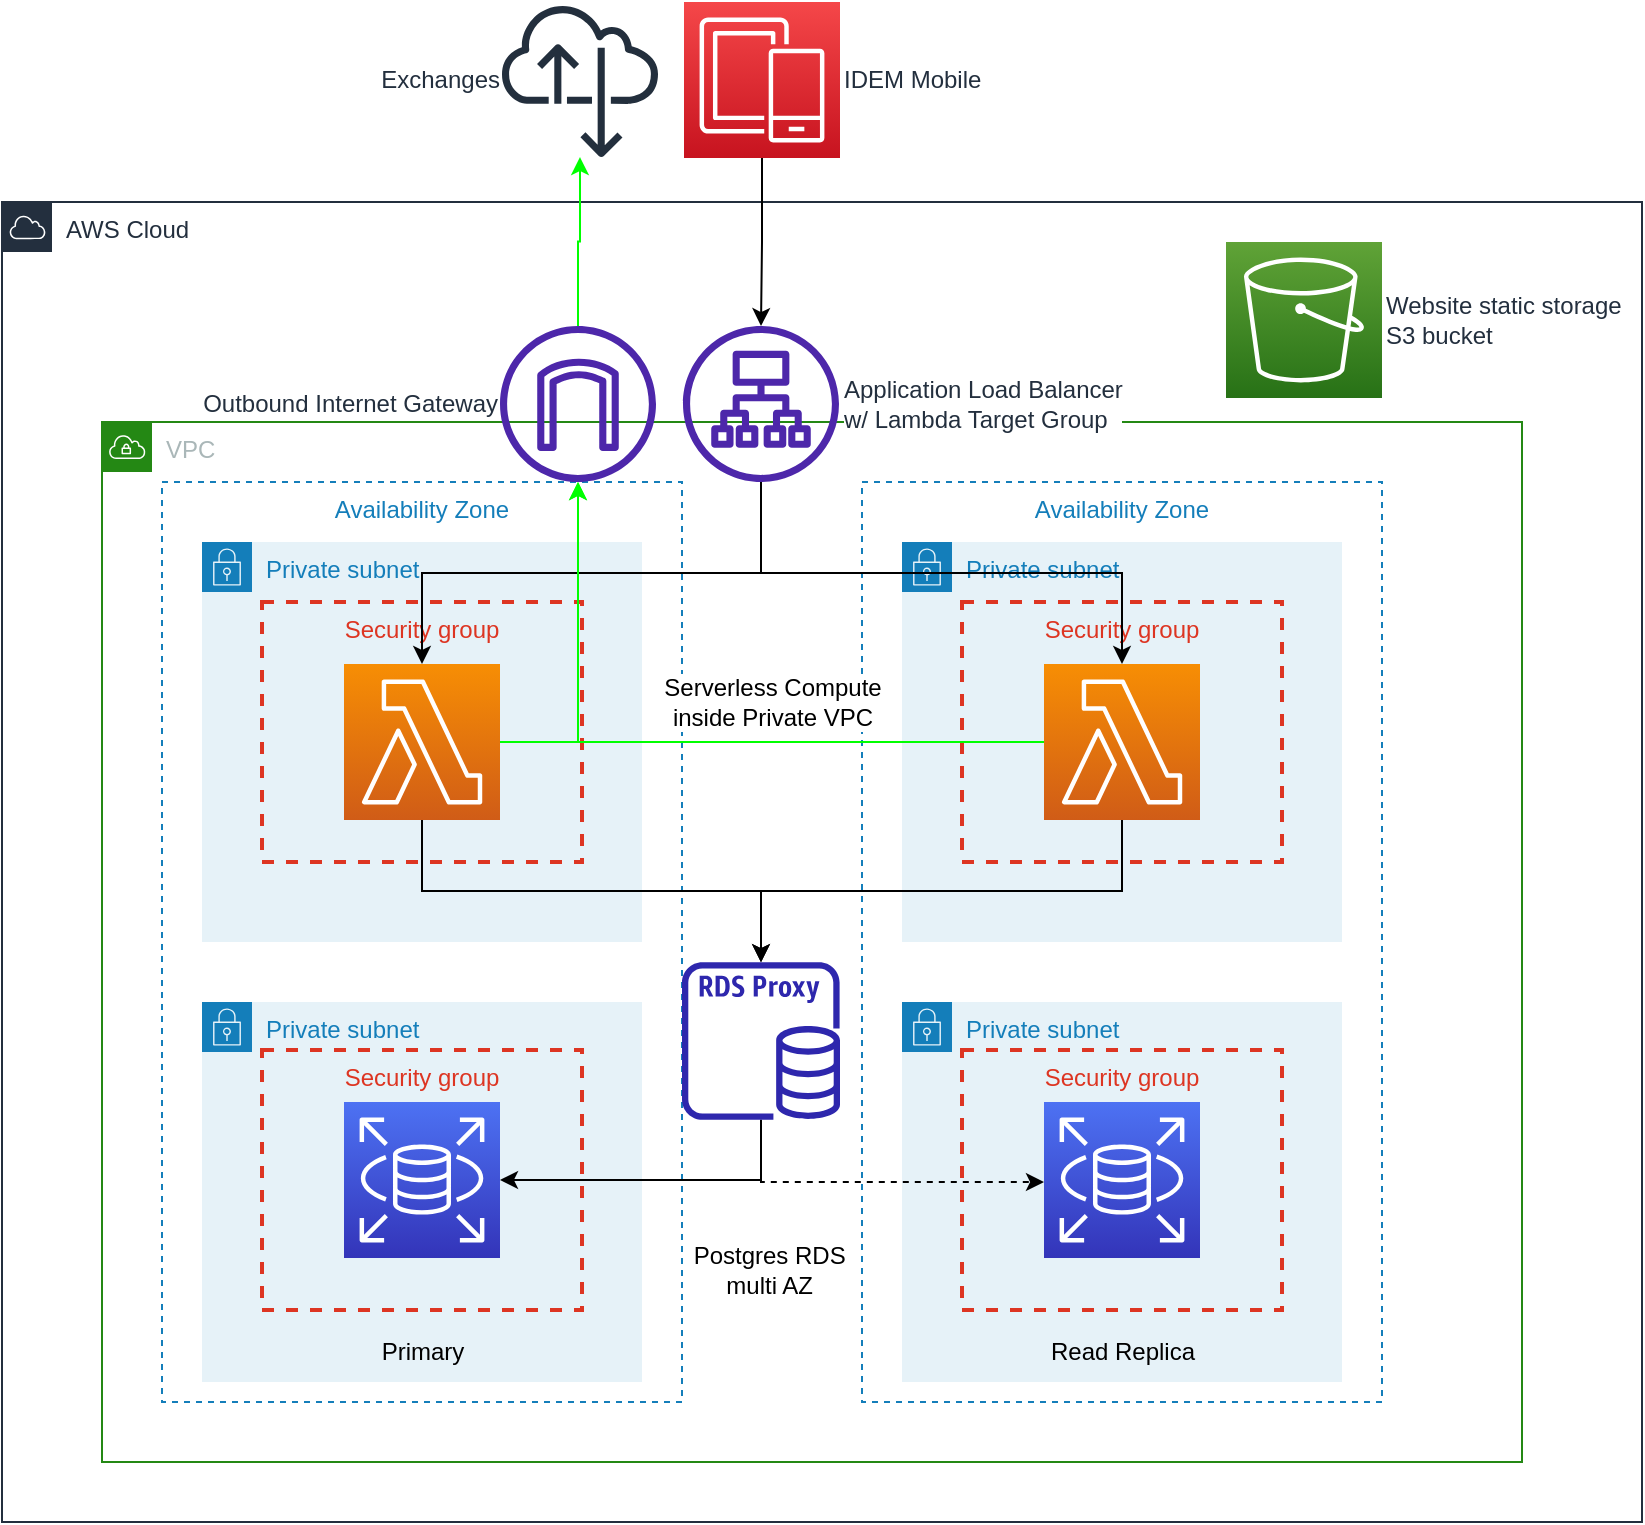 <mxfile version="20.2.7" type="device"><diagram id="dNTecjOOla4_LywCvUip" name="Page-1"><mxGraphModel dx="745" dy="1551" grid="1" gridSize="10" guides="1" tooltips="1" connect="1" arrows="1" fold="1" page="1" pageScale="1" pageWidth="850" pageHeight="1100" math="0" shadow="0"><root><mxCell id="0"/><mxCell id="1" parent="0"/><mxCell id="mjMqk0WKn_rL0cTipOm2-1" value="VPC" style="points=[[0,0],[0.25,0],[0.5,0],[0.75,0],[1,0],[1,0.25],[1,0.5],[1,0.75],[1,1],[0.75,1],[0.5,1],[0.25,1],[0,1],[0,0.75],[0,0.5],[0,0.25]];outlineConnect=0;gradientColor=none;html=1;whiteSpace=wrap;fontSize=12;fontStyle=0;container=1;pointerEvents=0;collapsible=0;recursiveResize=0;shape=mxgraph.aws4.group;grIcon=mxgraph.aws4.group_vpc;strokeColor=#248814;fillColor=none;verticalAlign=top;align=left;spacingLeft=30;fontColor=#AAB7B8;dashed=0;" vertex="1" parent="1"><mxGeometry x="140" y="10" width="710" height="520" as="geometry"/></mxCell><mxCell id="mjMqk0WKn_rL0cTipOm2-2" value="Availability Zone" style="fillColor=none;strokeColor=#147EBA;dashed=1;verticalAlign=top;fontStyle=0;fontColor=#147EBA;" vertex="1" parent="mjMqk0WKn_rL0cTipOm2-1"><mxGeometry x="30" y="30" width="260" height="460" as="geometry"/></mxCell><mxCell id="mjMqk0WKn_rL0cTipOm2-41" value="Outbound Internet Gateway" style="sketch=0;outlineConnect=0;fontColor=#232F3E;gradientColor=none;fillColor=#4D27AA;strokeColor=none;dashed=0;verticalLabelPosition=middle;verticalAlign=middle;align=right;html=1;fontSize=12;fontStyle=0;aspect=fixed;pointerEvents=1;shape=mxgraph.aws4.internet_gateway;labelBackgroundColor=default;labelPosition=left;" vertex="1" parent="mjMqk0WKn_rL0cTipOm2-1"><mxGeometry x="199" y="-48" width="78" height="78" as="geometry"/></mxCell><mxCell id="mjMqk0WKn_rL0cTipOm2-12" value="AWS Cloud" style="points=[[0,0],[0.25,0],[0.5,0],[0.75,0],[1,0],[1,0.25],[1,0.5],[1,0.75],[1,1],[0.75,1],[0.5,1],[0.25,1],[0,1],[0,0.75],[0,0.5],[0,0.25]];outlineConnect=0;gradientColor=none;html=1;whiteSpace=wrap;fontSize=12;fontStyle=0;container=0;pointerEvents=0;collapsible=0;recursiveResize=0;shape=mxgraph.aws4.group;grIcon=mxgraph.aws4.group_aws_cloud;strokeColor=#232F3E;fillColor=none;verticalAlign=top;align=left;spacingLeft=30;fontColor=#232F3E;dashed=0;" vertex="1" parent="1"><mxGeometry x="90" y="-100" width="820" height="660" as="geometry"/></mxCell><mxCell id="mjMqk0WKn_rL0cTipOm2-19" value="Availability Zone" style="fillColor=none;strokeColor=#147EBA;dashed=1;verticalAlign=top;fontStyle=0;fontColor=#147EBA;" vertex="1" parent="1"><mxGeometry x="520" y="40" width="260" height="460" as="geometry"/></mxCell><mxCell id="mjMqk0WKn_rL0cTipOm2-20" value="Private subnet" style="points=[[0,0],[0.25,0],[0.5,0],[0.75,0],[1,0],[1,0.25],[1,0.5],[1,0.75],[1,1],[0.75,1],[0.5,1],[0.25,1],[0,1],[0,0.75],[0,0.5],[0,0.25]];outlineConnect=0;gradientColor=none;html=1;whiteSpace=wrap;fontSize=12;fontStyle=0;container=1;pointerEvents=0;collapsible=0;recursiveResize=0;shape=mxgraph.aws4.group;grIcon=mxgraph.aws4.group_security_group;grStroke=0;strokeColor=#147EBA;fillColor=#E6F2F8;verticalAlign=top;align=left;spacingLeft=30;fontColor=#147EBA;dashed=0;" vertex="1" parent="1"><mxGeometry x="540" y="70" width="220" height="200" as="geometry"/></mxCell><mxCell id="mjMqk0WKn_rL0cTipOm2-21" value="Security group" style="fillColor=none;strokeColor=#DD3522;verticalAlign=top;fontStyle=0;fontColor=#DD3522;dashed=1;strokeWidth=2;" vertex="1" parent="mjMqk0WKn_rL0cTipOm2-20"><mxGeometry x="30" y="30" width="160" height="130" as="geometry"/></mxCell><mxCell id="mjMqk0WKn_rL0cTipOm2-22" value="" style="sketch=0;points=[[0,0,0],[0.25,0,0],[0.5,0,0],[0.75,0,0],[1,0,0],[0,1,0],[0.25,1,0],[0.5,1,0],[0.75,1,0],[1,1,0],[0,0.25,0],[0,0.5,0],[0,0.75,0],[1,0.25,0],[1,0.5,0],[1,0.75,0]];outlineConnect=0;fontColor=#232F3E;gradientColor=#F78E04;gradientDirection=north;fillColor=#D05C17;strokeColor=#ffffff;dashed=0;verticalLabelPosition=bottom;verticalAlign=top;align=center;html=1;fontSize=12;fontStyle=0;aspect=fixed;shape=mxgraph.aws4.resourceIcon;resIcon=mxgraph.aws4.lambda;" vertex="1" parent="mjMqk0WKn_rL0cTipOm2-20"><mxGeometry x="71" y="61" width="78" height="78" as="geometry"/></mxCell><mxCell id="mjMqk0WKn_rL0cTipOm2-23" value="Private subnet" style="points=[[0,0],[0.25,0],[0.5,0],[0.75,0],[1,0],[1,0.25],[1,0.5],[1,0.75],[1,1],[0.75,1],[0.5,1],[0.25,1],[0,1],[0,0.75],[0,0.5],[0,0.25]];outlineConnect=0;gradientColor=none;html=1;whiteSpace=wrap;fontSize=12;fontStyle=0;container=1;pointerEvents=0;collapsible=0;recursiveResize=0;shape=mxgraph.aws4.group;grIcon=mxgraph.aws4.group_security_group;grStroke=0;strokeColor=#147EBA;fillColor=#E6F2F8;verticalAlign=top;align=left;spacingLeft=30;fontColor=#147EBA;dashed=0;" vertex="1" parent="1"><mxGeometry x="540" y="300" width="220" height="190" as="geometry"/></mxCell><mxCell id="mjMqk0WKn_rL0cTipOm2-24" value="" style="sketch=0;points=[[0,0,0],[0.25,0,0],[0.5,0,0],[0.75,0,0],[1,0,0],[0,1,0],[0.25,1,0],[0.5,1,0],[0.75,1,0],[1,1,0],[0,0.25,0],[0,0.5,0],[0,0.75,0],[1,0.25,0],[1,0.5,0],[1,0.75,0]];outlineConnect=0;fontColor=#232F3E;gradientColor=#4D72F3;gradientDirection=north;fillColor=#3334B9;strokeColor=#ffffff;dashed=0;verticalLabelPosition=bottom;verticalAlign=top;align=center;html=1;fontSize=12;fontStyle=0;aspect=fixed;shape=mxgraph.aws4.resourceIcon;resIcon=mxgraph.aws4.rds;" vertex="1" parent="mjMqk0WKn_rL0cTipOm2-23"><mxGeometry x="71" y="50" width="78" height="78" as="geometry"/></mxCell><mxCell id="mjMqk0WKn_rL0cTipOm2-35" value="Read Replica" style="text;html=1;align=center;verticalAlign=middle;resizable=0;points=[];autosize=1;strokeColor=none;fillColor=none;" vertex="1" parent="mjMqk0WKn_rL0cTipOm2-23"><mxGeometry x="60" y="160" width="100" height="30" as="geometry"/></mxCell><mxCell id="mjMqk0WKn_rL0cTipOm2-28" style="edgeStyle=orthogonalEdgeStyle;rounded=0;orthogonalLoop=1;jettySize=auto;html=1;exitX=0.5;exitY=1;exitDx=0;exitDy=0;exitPerimeter=0;strokeWidth=1;" edge="1" parent="1" source="mjMqk0WKn_rL0cTipOm2-22" target="mjMqk0WKn_rL0cTipOm2-16"><mxGeometry relative="1" as="geometry"/></mxCell><mxCell id="mjMqk0WKn_rL0cTipOm2-29" style="edgeStyle=orthogonalEdgeStyle;rounded=0;orthogonalLoop=1;jettySize=auto;html=1;dashed=1;strokeWidth=1;" edge="1" parent="1" source="mjMqk0WKn_rL0cTipOm2-16" target="mjMqk0WKn_rL0cTipOm2-24"><mxGeometry relative="1" as="geometry"><mxPoint x="459.524" y="319.9" as="sourcePoint"/><mxPoint x="570" y="390" as="targetPoint"/><Array as="points"><mxPoint x="469" y="390"/></Array></mxGeometry></mxCell><mxCell id="mjMqk0WKn_rL0cTipOm2-4" value="Private subnet" style="points=[[0,0],[0.25,0],[0.5,0],[0.75,0],[1,0],[1,0.25],[1,0.5],[1,0.75],[1,1],[0.75,1],[0.5,1],[0.25,1],[0,1],[0,0.75],[0,0.5],[0,0.25]];outlineConnect=0;gradientColor=none;html=1;whiteSpace=wrap;fontSize=12;fontStyle=0;container=1;pointerEvents=0;collapsible=0;recursiveResize=0;shape=mxgraph.aws4.group;grIcon=mxgraph.aws4.group_security_group;grStroke=0;strokeColor=#147EBA;fillColor=#E6F2F8;verticalAlign=top;align=left;spacingLeft=30;fontColor=#147EBA;dashed=0;" vertex="1" parent="1"><mxGeometry x="190" y="70" width="220" height="200" as="geometry"/></mxCell><mxCell id="mjMqk0WKn_rL0cTipOm2-9" value="Security group" style="fillColor=none;strokeColor=#DD3522;verticalAlign=top;fontStyle=0;fontColor=#DD3522;dashed=1;strokeWidth=2;" vertex="1" parent="mjMqk0WKn_rL0cTipOm2-4"><mxGeometry x="30" y="30" width="160" height="130" as="geometry"/></mxCell><mxCell id="mjMqk0WKn_rL0cTipOm2-10" value="" style="sketch=0;points=[[0,0,0],[0.25,0,0],[0.5,0,0],[0.75,0,0],[1,0,0],[0,1,0],[0.25,1,0],[0.5,1,0],[0.75,1,0],[1,1,0],[0,0.25,0],[0,0.5,0],[0,0.75,0],[1,0.25,0],[1,0.5,0],[1,0.75,0]];outlineConnect=0;fontColor=#232F3E;gradientColor=#F78E04;gradientDirection=north;fillColor=#D05C17;strokeColor=#ffffff;dashed=0;verticalLabelPosition=bottom;verticalAlign=top;align=center;html=1;fontSize=12;fontStyle=0;aspect=fixed;shape=mxgraph.aws4.resourceIcon;resIcon=mxgraph.aws4.lambda;" vertex="1" parent="mjMqk0WKn_rL0cTipOm2-4"><mxGeometry x="71" y="61" width="78" height="78" as="geometry"/></mxCell><mxCell id="mjMqk0WKn_rL0cTipOm2-14" value="Private subnet" style="points=[[0,0],[0.25,0],[0.5,0],[0.75,0],[1,0],[1,0.25],[1,0.5],[1,0.75],[1,1],[0.75,1],[0.5,1],[0.25,1],[0,1],[0,0.75],[0,0.5],[0,0.25]];outlineConnect=0;gradientColor=none;html=1;whiteSpace=wrap;fontSize=12;fontStyle=0;container=1;pointerEvents=0;collapsible=0;recursiveResize=0;shape=mxgraph.aws4.group;grIcon=mxgraph.aws4.group_security_group;grStroke=0;strokeColor=#147EBA;fillColor=#E6F2F8;verticalAlign=top;align=left;spacingLeft=30;fontColor=#147EBA;dashed=0;" vertex="1" parent="1"><mxGeometry x="190" y="300" width="220" height="190" as="geometry"/></mxCell><mxCell id="mjMqk0WKn_rL0cTipOm2-15" value="" style="sketch=0;points=[[0,0,0],[0.25,0,0],[0.5,0,0],[0.75,0,0],[1,0,0],[0,1,0],[0.25,1,0],[0.5,1,0],[0.75,1,0],[1,1,0],[0,0.25,0],[0,0.5,0],[0,0.75,0],[1,0.25,0],[1,0.5,0],[1,0.75,0]];outlineConnect=0;fontColor=#232F3E;gradientColor=#4D72F3;gradientDirection=north;fillColor=#3334B9;strokeColor=#ffffff;dashed=0;verticalLabelPosition=bottom;verticalAlign=top;align=center;html=1;fontSize=12;fontStyle=0;aspect=fixed;shape=mxgraph.aws4.resourceIcon;resIcon=mxgraph.aws4.rds;" vertex="1" parent="mjMqk0WKn_rL0cTipOm2-14"><mxGeometry x="71" y="50" width="78" height="78" as="geometry"/></mxCell><mxCell id="mjMqk0WKn_rL0cTipOm2-36" value="Primary" style="text;html=1;align=center;verticalAlign=middle;resizable=0;points=[];autosize=1;strokeColor=none;fillColor=none;" vertex="1" parent="mjMqk0WKn_rL0cTipOm2-14"><mxGeometry x="80" y="160" width="60" height="30" as="geometry"/></mxCell><mxCell id="mjMqk0WKn_rL0cTipOm2-18" style="edgeStyle=orthogonalEdgeStyle;rounded=0;orthogonalLoop=1;jettySize=auto;html=1;entryX=1;entryY=0.5;entryDx=0;entryDy=0;entryPerimeter=0;strokeWidth=1;" edge="1" parent="1" source="mjMqk0WKn_rL0cTipOm2-16" target="mjMqk0WKn_rL0cTipOm2-15"><mxGeometry relative="1" as="geometry"><Array as="points"><mxPoint x="470" y="389"/></Array></mxGeometry></mxCell><mxCell id="mjMqk0WKn_rL0cTipOm2-16" value="" style="sketch=0;outlineConnect=0;fontColor=#232F3E;gradientColor=none;fillColor=#2E27AD;strokeColor=none;dashed=0;verticalLabelPosition=bottom;verticalAlign=top;align=center;html=1;fontSize=12;fontStyle=0;aspect=fixed;pointerEvents=1;shape=mxgraph.aws4.rds_proxy;" vertex="1" parent="1"><mxGeometry x="430" y="280" width="79" height="79" as="geometry"/></mxCell><mxCell id="mjMqk0WKn_rL0cTipOm2-17" style="edgeStyle=orthogonalEdgeStyle;rounded=0;orthogonalLoop=1;jettySize=auto;html=1;exitX=0.5;exitY=1;exitDx=0;exitDy=0;exitPerimeter=0;strokeWidth=1;" edge="1" parent="1" source="mjMqk0WKn_rL0cTipOm2-10" target="mjMqk0WKn_rL0cTipOm2-16"><mxGeometry relative="1" as="geometry"/></mxCell><mxCell id="mjMqk0WKn_rL0cTipOm2-30" value="Application Load Balancer &lt;br&gt;w/ Lambda Target Group" style="sketch=0;outlineConnect=0;fontColor=#232F3E;gradientColor=none;fillColor=#4D27AA;strokeColor=none;dashed=0;verticalLabelPosition=middle;verticalAlign=middle;align=left;html=1;fontSize=12;fontStyle=0;aspect=fixed;pointerEvents=1;shape=mxgraph.aws4.application_load_balancer;labelPosition=right;labelBackgroundColor=default;" vertex="1" parent="1"><mxGeometry x="430.5" y="-38" width="78" height="78" as="geometry"/></mxCell><mxCell id="mjMqk0WKn_rL0cTipOm2-31" style="edgeStyle=orthogonalEdgeStyle;rounded=0;orthogonalLoop=1;jettySize=auto;html=1;exitX=0.5;exitY=0;exitDx=0;exitDy=0;exitPerimeter=0;strokeWidth=1;endArrow=none;endFill=0;startArrow=classic;startFill=1;" edge="1" parent="1" source="mjMqk0WKn_rL0cTipOm2-10" target="mjMqk0WKn_rL0cTipOm2-30"><mxGeometry relative="1" as="geometry"/></mxCell><mxCell id="mjMqk0WKn_rL0cTipOm2-32" style="edgeStyle=orthogonalEdgeStyle;rounded=0;orthogonalLoop=1;jettySize=auto;html=1;exitX=0.5;exitY=0;exitDx=0;exitDy=0;exitPerimeter=0;strokeWidth=1;endArrow=none;endFill=0;startArrow=classic;startFill=1;" edge="1" parent="1" source="mjMqk0WKn_rL0cTipOm2-22" target="mjMqk0WKn_rL0cTipOm2-30"><mxGeometry relative="1" as="geometry"><mxPoint x="310" y="141" as="sourcePoint"/><mxPoint x="491" y="9.999" as="targetPoint"/></mxGeometry></mxCell><mxCell id="mjMqk0WKn_rL0cTipOm2-33" value="Security group" style="fillColor=none;strokeColor=#DD3522;verticalAlign=top;fontStyle=0;fontColor=#DD3522;dashed=1;strokeWidth=2;" vertex="1" parent="1"><mxGeometry x="220" y="324" width="160" height="130" as="geometry"/></mxCell><mxCell id="mjMqk0WKn_rL0cTipOm2-34" value="Security group" style="fillColor=none;strokeColor=#DD3522;verticalAlign=top;fontStyle=0;fontColor=#DD3522;dashed=1;strokeWidth=2;" vertex="1" parent="1"><mxGeometry x="570" y="324" width="160" height="130" as="geometry"/></mxCell><mxCell id="mjMqk0WKn_rL0cTipOm2-37" value="Serverless Compute&lt;br&gt;inside Private VPC" style="text;html=1;align=center;verticalAlign=middle;resizable=0;points=[];autosize=1;strokeColor=none;fillColor=none;labelBackgroundColor=default;" vertex="1" parent="1"><mxGeometry x="410" y="130" width="130" height="40" as="geometry"/></mxCell><mxCell id="mjMqk0WKn_rL0cTipOm2-39" value="" style="edgeStyle=orthogonalEdgeStyle;rounded=0;orthogonalLoop=1;jettySize=auto;html=1;startArrow=classic;startFill=1;endArrow=none;endFill=0;strokeWidth=1;strokeColor=#00FF00;" edge="1" parent="1" source="mjMqk0WKn_rL0cTipOm2-38" target="mjMqk0WKn_rL0cTipOm2-41"><mxGeometry relative="1" as="geometry"/></mxCell><mxCell id="mjMqk0WKn_rL0cTipOm2-38" value="Exchanges" style="sketch=0;outlineConnect=0;fontColor=#232F3E;gradientColor=none;fillColor=#232F3D;strokeColor=none;dashed=0;verticalLabelPosition=middle;verticalAlign=middle;align=right;html=1;fontSize=12;fontStyle=0;aspect=fixed;pointerEvents=1;shape=mxgraph.aws4.internet_alt22;labelBackgroundColor=default;labelPosition=left;" vertex="1" parent="1"><mxGeometry x="340" y="-200" width="78" height="78" as="geometry"/></mxCell><mxCell id="mjMqk0WKn_rL0cTipOm2-40" value="Website static storage &lt;br&gt;S3 bucket" style="sketch=0;points=[[0,0,0],[0.25,0,0],[0.5,0,0],[0.75,0,0],[1,0,0],[0,1,0],[0.25,1,0],[0.5,1,0],[0.75,1,0],[1,1,0],[0,0.25,0],[0,0.5,0],[0,0.75,0],[1,0.25,0],[1,0.5,0],[1,0.75,0]];outlineConnect=0;fontColor=#232F3E;gradientColor=#60A337;gradientDirection=north;fillColor=#277116;strokeColor=#ffffff;dashed=0;verticalLabelPosition=middle;verticalAlign=middle;align=left;html=1;fontSize=12;fontStyle=0;aspect=fixed;shape=mxgraph.aws4.resourceIcon;resIcon=mxgraph.aws4.s3;labelBackgroundColor=default;labelPosition=right;" vertex="1" parent="1"><mxGeometry x="702" y="-80" width="78" height="78" as="geometry"/></mxCell><mxCell id="mjMqk0WKn_rL0cTipOm2-42" style="edgeStyle=orthogonalEdgeStyle;rounded=0;orthogonalLoop=1;jettySize=auto;html=1;exitX=1;exitY=0.5;exitDx=0;exitDy=0;exitPerimeter=0;startArrow=none;startFill=0;endArrow=classic;endFill=1;strokeWidth=1;strokeColor=#00FF00;" edge="1" parent="1" source="mjMqk0WKn_rL0cTipOm2-10" target="mjMqk0WKn_rL0cTipOm2-41"><mxGeometry relative="1" as="geometry"/></mxCell><mxCell id="mjMqk0WKn_rL0cTipOm2-43" style="edgeStyle=orthogonalEdgeStyle;rounded=0;orthogonalLoop=1;jettySize=auto;html=1;exitX=0;exitY=0.5;exitDx=0;exitDy=0;exitPerimeter=0;fontColor=#FF0000;startArrow=none;startFill=0;endArrow=classic;endFill=1;strokeColor=#00FF00;strokeWidth=1;" edge="1" parent="1" source="mjMqk0WKn_rL0cTipOm2-22" target="mjMqk0WKn_rL0cTipOm2-41"><mxGeometry relative="1" as="geometry"/></mxCell><mxCell id="mjMqk0WKn_rL0cTipOm2-45" style="edgeStyle=orthogonalEdgeStyle;rounded=0;orthogonalLoop=1;jettySize=auto;html=1;exitX=0.5;exitY=1;exitDx=0;exitDy=0;exitPerimeter=0;fontColor=#FF0000;startArrow=none;startFill=0;endArrow=classic;endFill=1;strokeColor=#000000;strokeWidth=1;" edge="1" parent="1" source="mjMqk0WKn_rL0cTipOm2-44" target="mjMqk0WKn_rL0cTipOm2-30"><mxGeometry relative="1" as="geometry"/></mxCell><mxCell id="mjMqk0WKn_rL0cTipOm2-44" value="IDEM Mobile" style="sketch=0;points=[[0,0,0],[0.25,0,0],[0.5,0,0],[0.75,0,0],[1,0,0],[0,1,0],[0.25,1,0],[0.5,1,0],[0.75,1,0],[1,1,0],[0,0.25,0],[0,0.5,0],[0,0.75,0],[1,0.25,0],[1,0.5,0],[1,0.75,0]];outlineConnect=0;fontColor=#232F3E;gradientColor=#F54749;gradientDirection=north;fillColor=#C7131F;strokeColor=#ffffff;dashed=0;verticalLabelPosition=middle;verticalAlign=middle;align=left;html=1;fontSize=12;fontStyle=0;aspect=fixed;shape=mxgraph.aws4.resourceIcon;resIcon=mxgraph.aws4.mobile;labelBackgroundColor=default;labelPosition=right;" vertex="1" parent="1"><mxGeometry x="431" y="-200" width="78" height="78" as="geometry"/></mxCell><mxCell id="mjMqk0WKn_rL0cTipOm2-46" value="Postgres RDS&amp;nbsp;&lt;br&gt;multi AZ&amp;nbsp;" style="text;html=1;align=center;verticalAlign=middle;resizable=0;points=[];autosize=1;strokeColor=none;fillColor=none;fontColor=#000000;" vertex="1" parent="1"><mxGeometry x="425" y="414" width="100" height="40" as="geometry"/></mxCell></root></mxGraphModel></diagram></mxfile>